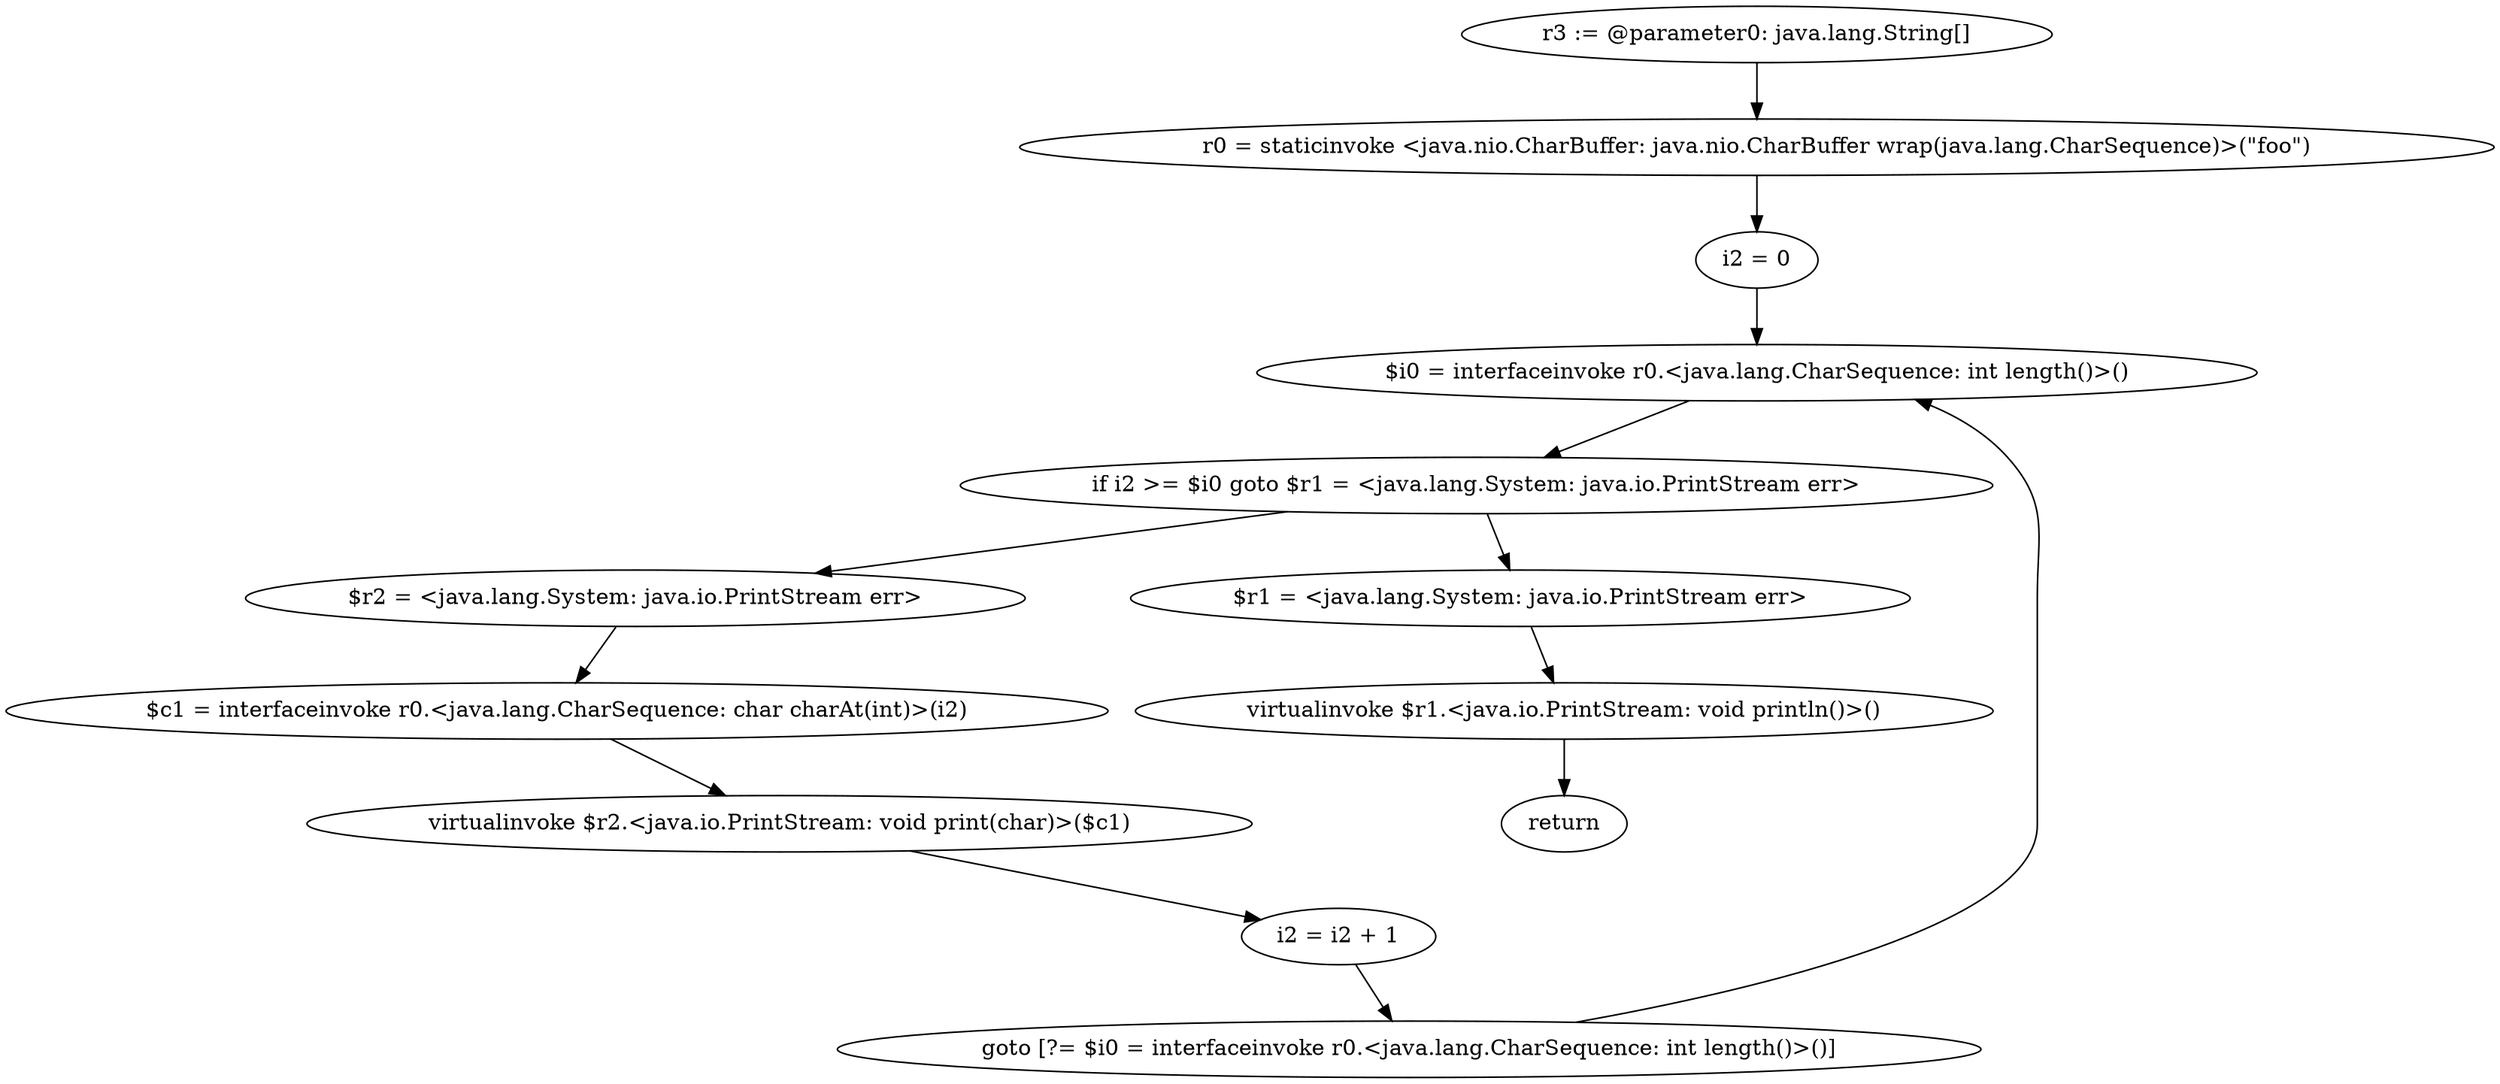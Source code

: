 digraph "unitGraph" {
    "r3 := @parameter0: java.lang.String[]"
    "r0 = staticinvoke <java.nio.CharBuffer: java.nio.CharBuffer wrap(java.lang.CharSequence)>(\"foo\")"
    "i2 = 0"
    "$i0 = interfaceinvoke r0.<java.lang.CharSequence: int length()>()"
    "if i2 >= $i0 goto $r1 = <java.lang.System: java.io.PrintStream err>"
    "$r2 = <java.lang.System: java.io.PrintStream err>"
    "$c1 = interfaceinvoke r0.<java.lang.CharSequence: char charAt(int)>(i2)"
    "virtualinvoke $r2.<java.io.PrintStream: void print(char)>($c1)"
    "i2 = i2 + 1"
    "goto [?= $i0 = interfaceinvoke r0.<java.lang.CharSequence: int length()>()]"
    "$r1 = <java.lang.System: java.io.PrintStream err>"
    "virtualinvoke $r1.<java.io.PrintStream: void println()>()"
    "return"
    "r3 := @parameter0: java.lang.String[]"->"r0 = staticinvoke <java.nio.CharBuffer: java.nio.CharBuffer wrap(java.lang.CharSequence)>(\"foo\")";
    "r0 = staticinvoke <java.nio.CharBuffer: java.nio.CharBuffer wrap(java.lang.CharSequence)>(\"foo\")"->"i2 = 0";
    "i2 = 0"->"$i0 = interfaceinvoke r0.<java.lang.CharSequence: int length()>()";
    "$i0 = interfaceinvoke r0.<java.lang.CharSequence: int length()>()"->"if i2 >= $i0 goto $r1 = <java.lang.System: java.io.PrintStream err>";
    "if i2 >= $i0 goto $r1 = <java.lang.System: java.io.PrintStream err>"->"$r2 = <java.lang.System: java.io.PrintStream err>";
    "if i2 >= $i0 goto $r1 = <java.lang.System: java.io.PrintStream err>"->"$r1 = <java.lang.System: java.io.PrintStream err>";
    "$r2 = <java.lang.System: java.io.PrintStream err>"->"$c1 = interfaceinvoke r0.<java.lang.CharSequence: char charAt(int)>(i2)";
    "$c1 = interfaceinvoke r0.<java.lang.CharSequence: char charAt(int)>(i2)"->"virtualinvoke $r2.<java.io.PrintStream: void print(char)>($c1)";
    "virtualinvoke $r2.<java.io.PrintStream: void print(char)>($c1)"->"i2 = i2 + 1";
    "i2 = i2 + 1"->"goto [?= $i0 = interfaceinvoke r0.<java.lang.CharSequence: int length()>()]";
    "goto [?= $i0 = interfaceinvoke r0.<java.lang.CharSequence: int length()>()]"->"$i0 = interfaceinvoke r0.<java.lang.CharSequence: int length()>()";
    "$r1 = <java.lang.System: java.io.PrintStream err>"->"virtualinvoke $r1.<java.io.PrintStream: void println()>()";
    "virtualinvoke $r1.<java.io.PrintStream: void println()>()"->"return";
}

